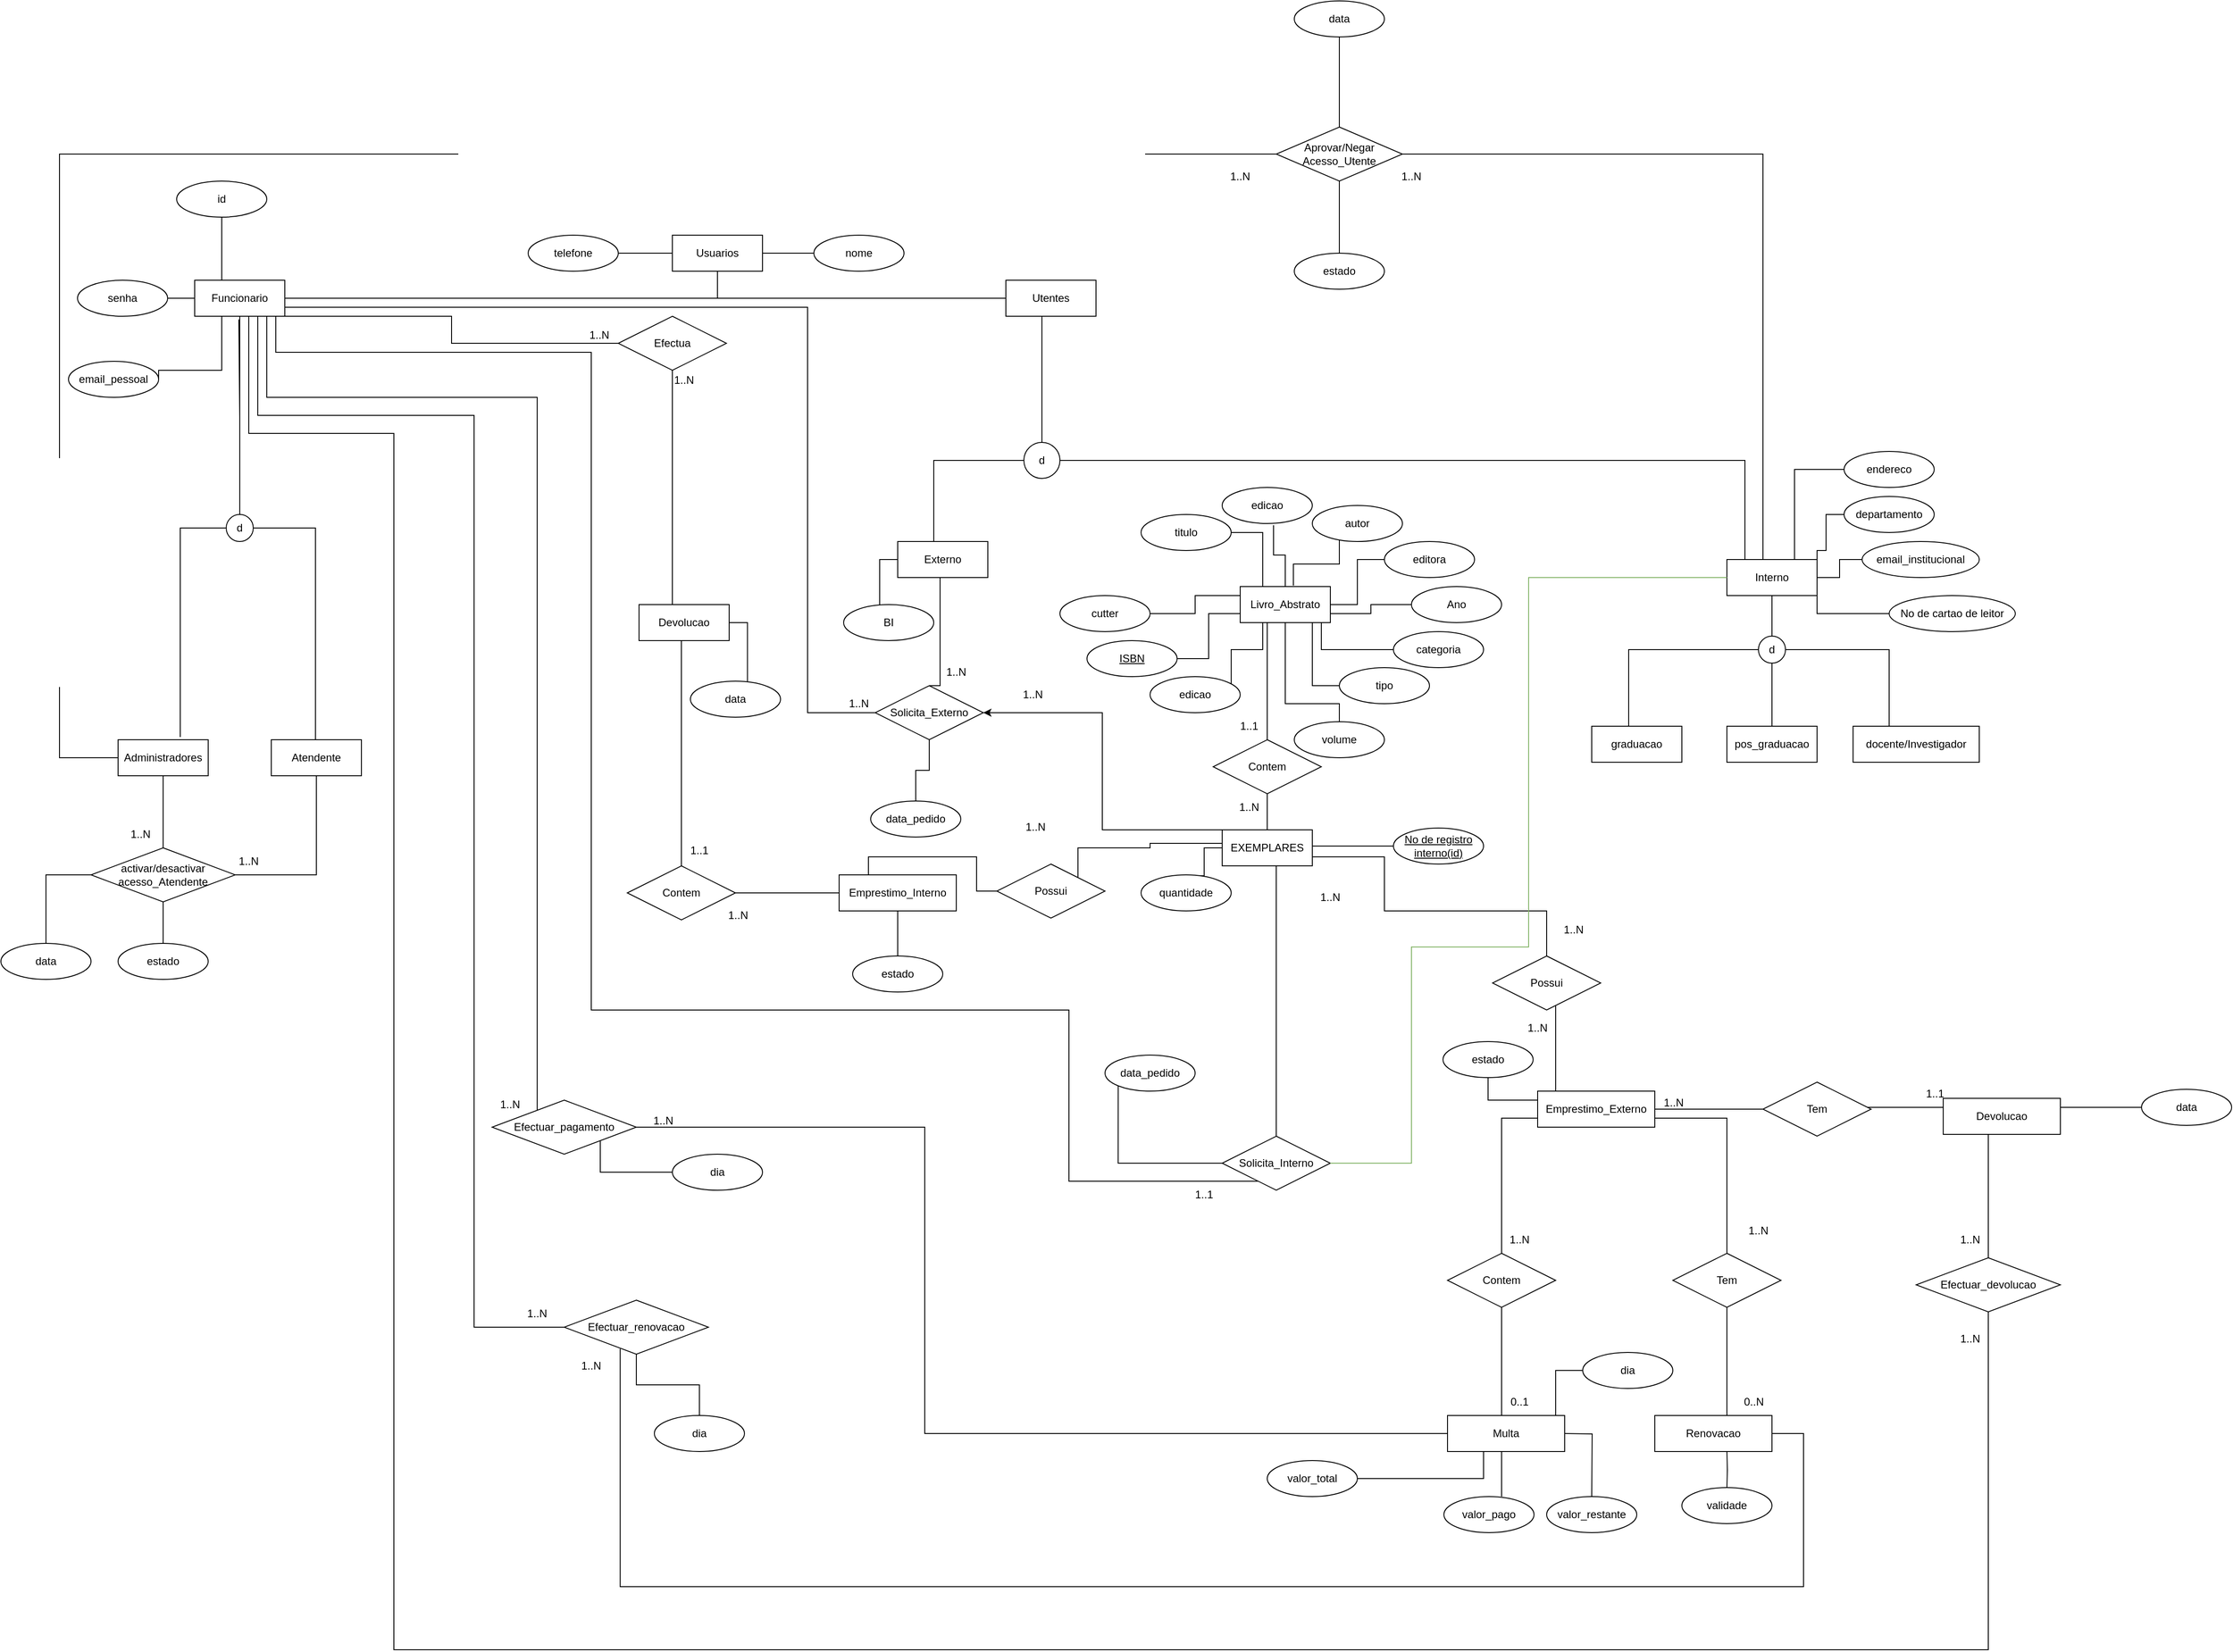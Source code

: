 <mxfile version="21.2.8" type="device">
  <diagram name="Page-1" id="c9db0220-8083-56f3-ca83-edcdcd058819">
    <mxGraphModel dx="1329" dy="794" grid="1" gridSize="10" guides="1" tooltips="1" connect="1" arrows="1" fold="1" page="1" pageScale="1.5" pageWidth="2300" pageHeight="1500" background="#ffffff" math="0" shadow="0">
      <root>
        <mxCell id="0" style=";html=1;" />
        <mxCell id="1" style=";html=1;" parent="0" />
        <mxCell id="sYsLWygR4n6l41D2CkSB-12" style="edgeStyle=orthogonalEdgeStyle;rounded=0;orthogonalLoop=1;jettySize=auto;html=1;exitX=0.5;exitY=1;exitDx=0;exitDy=0;endArrow=none;endFill=0;" parent="1" source="sYsLWygR4n6l41D2CkSB-3" target="sYsLWygR4n6l41D2CkSB-7" edge="1">
          <mxGeometry relative="1" as="geometry">
            <Array as="points">
              <mxPoint x="1430" y="580" />
              <mxPoint x="1800" y="580" />
            </Array>
          </mxGeometry>
        </mxCell>
        <mxCell id="sYsLWygR4n6l41D2CkSB-3" value="Usuarios" style="whiteSpace=wrap;html=1;align=center;" parent="1" vertex="1">
          <mxGeometry x="1380" y="510" width="100" height="40" as="geometry" />
        </mxCell>
        <mxCell id="sYsLWygR4n6l41D2CkSB-13" style="edgeStyle=orthogonalEdgeStyle;rounded=0;orthogonalLoop=1;jettySize=auto;html=1;entryX=0.69;entryY=-0.075;entryDx=0;entryDy=0;entryPerimeter=0;endArrow=none;endFill=0;" parent="1" source="sYsLWygR4n6l41D2CkSB-4" target="sYsLWygR4n6l41D2CkSB-5" edge="1">
          <mxGeometry relative="1" as="geometry" />
        </mxCell>
        <mxCell id="5iDAHzcBO3WMMl5MEw-9-1" style="edgeStyle=orthogonalEdgeStyle;rounded=0;orthogonalLoop=1;jettySize=auto;html=1;endArrow=none;endFill=0;" parent="1" source="sYsLWygR4n6l41D2CkSB-4" target="sYsLWygR4n6l41D2CkSB-3" edge="1">
          <mxGeometry relative="1" as="geometry">
            <Array as="points">
              <mxPoint x="1430" y="580" />
            </Array>
          </mxGeometry>
        </mxCell>
        <mxCell id="5iDAHzcBO3WMMl5MEw-9-2" style="edgeStyle=orthogonalEdgeStyle;rounded=0;orthogonalLoop=1;jettySize=auto;html=1;entryX=1;entryY=0.5;entryDx=0;entryDy=0;endArrow=none;endFill=0;" parent="1" source="sYsLWygR4n6l41D2CkSB-4" target="sYsLWygR4n6l41D2CkSB-64" edge="1">
          <mxGeometry relative="1" as="geometry">
            <Array as="points">
              <mxPoint x="880" y="660" />
              <mxPoint x="810" y="660" />
            </Array>
          </mxGeometry>
        </mxCell>
        <mxCell id="5iDAHzcBO3WMMl5MEw-9-21" style="edgeStyle=orthogonalEdgeStyle;rounded=0;orthogonalLoop=1;jettySize=auto;html=1;endArrow=none;endFill=0;" parent="1" source="sYsLWygR4n6l41D2CkSB-4" target="5iDAHzcBO3WMMl5MEw-9-23" edge="1">
          <mxGeometry relative="1" as="geometry">
            <mxPoint x="1010" y="1590" as="targetPoint" />
            <Array as="points">
              <mxPoint x="930" y="690" />
              <mxPoint x="1230" y="690" />
            </Array>
          </mxGeometry>
        </mxCell>
        <mxCell id="n5T447BBxqlTBRg_c2jz-18" style="edgeStyle=orthogonalEdgeStyle;rounded=0;orthogonalLoop=1;jettySize=auto;html=1;entryX=0.5;entryY=1;entryDx=0;entryDy=0;endArrow=none;endFill=0;" parent="1" source="sYsLWygR4n6l41D2CkSB-4" target="n5T447BBxqlTBRg_c2jz-10" edge="1">
          <mxGeometry relative="1" as="geometry">
            <mxPoint x="2846.667" y="2080" as="targetPoint" />
            <Array as="points">
              <mxPoint x="910" y="730" />
              <mxPoint x="1071" y="730" />
              <mxPoint x="1071" y="2080" />
              <mxPoint x="2840" y="2080" />
            </Array>
          </mxGeometry>
        </mxCell>
        <mxCell id="n5T447BBxqlTBRg_c2jz-43" style="edgeStyle=orthogonalEdgeStyle;rounded=0;orthogonalLoop=1;jettySize=auto;html=1;entryX=0;entryY=0.5;entryDx=0;entryDy=0;endArrow=none;endFill=0;" parent="1" source="sYsLWygR4n6l41D2CkSB-4" target="n5T447BBxqlTBRg_c2jz-41" edge="1">
          <mxGeometry relative="1" as="geometry">
            <Array as="points">
              <mxPoint x="1135" y="600" />
              <mxPoint x="1135" y="630" />
            </Array>
          </mxGeometry>
        </mxCell>
        <mxCell id="sYsLWygR4n6l41D2CkSB-4" value="Funcionario" style="whiteSpace=wrap;html=1;align=center;" parent="1" vertex="1">
          <mxGeometry x="850" y="560" width="100" height="40" as="geometry" />
        </mxCell>
        <mxCell id="5iDAHzcBO3WMMl5MEw-9-5" style="edgeStyle=orthogonalEdgeStyle;rounded=0;orthogonalLoop=1;jettySize=auto;html=1;endArrow=none;endFill=0;" parent="1" source="sYsLWygR4n6l41D2CkSB-5" target="5iDAHzcBO3WMMl5MEw-9-4" edge="1">
          <mxGeometry relative="1" as="geometry">
            <Array as="points">
              <mxPoint x="700" y="1090" />
              <mxPoint x="700" y="420" />
            </Array>
          </mxGeometry>
        </mxCell>
        <mxCell id="n5T447BBxqlTBRg_c2jz-15" style="edgeStyle=orthogonalEdgeStyle;rounded=0;orthogonalLoop=1;jettySize=auto;html=1;entryX=0.563;entryY=0.333;entryDx=0;entryDy=0;entryPerimeter=0;" parent="1" source="sYsLWygR4n6l41D2CkSB-5" target="5iDAHzcBO3WMMl5MEw-9-9" edge="1">
          <mxGeometry relative="1" as="geometry">
            <Array as="points">
              <mxPoint x="815" y="1210" />
            </Array>
          </mxGeometry>
        </mxCell>
        <mxCell id="sYsLWygR4n6l41D2CkSB-5" value="Administradores" style="whiteSpace=wrap;html=1;align=center;" parent="1" vertex="1">
          <mxGeometry x="765" y="1070" width="100" height="40" as="geometry" />
        </mxCell>
        <mxCell id="qQVc0300tuTi6zvRKlFt-3" style="edgeStyle=orthogonalEdgeStyle;rounded=0;orthogonalLoop=1;jettySize=auto;html=1;exitX=0.5;exitY=0;exitDx=0;exitDy=0;endArrow=none;endFill=0;" parent="1" source="qQVc0300tuTi6zvRKlFt-4" edge="1">
          <mxGeometry relative="1" as="geometry">
            <mxPoint x="899" y="603.667" as="targetPoint" />
            <mxPoint x="984" y="1065" as="sourcePoint" />
            <Array as="points" />
          </mxGeometry>
        </mxCell>
        <mxCell id="sYsLWygR4n6l41D2CkSB-6" value="Atendente" style="whiteSpace=wrap;html=1;align=center;" parent="1" vertex="1">
          <mxGeometry x="935" y="1070" width="100" height="40" as="geometry" />
        </mxCell>
        <mxCell id="sYsLWygR4n6l41D2CkSB-78" style="edgeStyle=orthogonalEdgeStyle;rounded=0;orthogonalLoop=1;jettySize=auto;html=1;entryX=0.5;entryY=0;entryDx=0;entryDy=0;endArrow=none;endFill=0;" parent="1" source="sYsLWygR4n6l41D2CkSB-7" target="sYsLWygR4n6l41D2CkSB-15" edge="1">
          <mxGeometry relative="1" as="geometry">
            <Array as="points">
              <mxPoint x="1790" y="760" />
              <mxPoint x="1670" y="760" />
              <mxPoint x="1670" y="850" />
            </Array>
          </mxGeometry>
        </mxCell>
        <mxCell id="sYsLWygR4n6l41D2CkSB-7" value="Utentes" style="whiteSpace=wrap;html=1;align=center;" parent="1" vertex="1">
          <mxGeometry x="1750" y="560" width="100" height="40" as="geometry" />
        </mxCell>
        <mxCell id="8rh7ep-5qXzaIhYeD5CA-3" style="edgeStyle=orthogonalEdgeStyle;rounded=0;orthogonalLoop=1;jettySize=auto;html=1;entryX=0.5;entryY=0;entryDx=0;entryDy=0;endArrow=none;endFill=0;" parent="1" source="sYsLWygR4n6l41D2CkSB-15" target="8rh7ep-5qXzaIhYeD5CA-2" edge="1">
          <mxGeometry relative="1" as="geometry">
            <Array as="points">
              <mxPoint x="1677" y="950" />
              <mxPoint x="1677" y="950" />
            </Array>
          </mxGeometry>
        </mxCell>
        <mxCell id="sYsLWygR4n6l41D2CkSB-15" value="Externo" style="whiteSpace=wrap;html=1;align=center;" parent="1" vertex="1">
          <mxGeometry x="1630" y="850" width="100" height="40" as="geometry" />
        </mxCell>
        <mxCell id="sYsLWygR4n6l41D2CkSB-19" style="edgeStyle=orthogonalEdgeStyle;rounded=0;orthogonalLoop=1;jettySize=auto;html=1;endArrow=none;endFill=0;" parent="1" source="sYsLWygR4n6l41D2CkSB-16" target="sYsLWygR4n6l41D2CkSB-20" edge="1">
          <mxGeometry relative="1" as="geometry">
            <mxPoint x="2440" y="1010" as="targetPoint" />
            <Array as="points">
              <mxPoint x="2600" y="970" />
              <mxPoint x="2441" y="970" />
            </Array>
          </mxGeometry>
        </mxCell>
        <mxCell id="sYsLWygR4n6l41D2CkSB-23" style="edgeStyle=orthogonalEdgeStyle;rounded=0;orthogonalLoop=1;jettySize=auto;html=1;entryX=0.5;entryY=0;entryDx=0;entryDy=0;endArrow=none;endFill=0;" parent="1" source="sYsLWygR4n6l41D2CkSB-16" target="sYsLWygR4n6l41D2CkSB-21" edge="1">
          <mxGeometry relative="1" as="geometry" />
        </mxCell>
        <mxCell id="sYsLWygR4n6l41D2CkSB-25" style="edgeStyle=orthogonalEdgeStyle;rounded=0;orthogonalLoop=1;jettySize=auto;html=1;endArrow=none;endFill=0;" parent="1" source="qQVc0300tuTi6zvRKlFt-13" target="sYsLWygR4n6l41D2CkSB-22" edge="1">
          <mxGeometry relative="1" as="geometry">
            <Array as="points">
              <mxPoint x="2600" y="970" />
              <mxPoint x="2730" y="970" />
            </Array>
          </mxGeometry>
        </mxCell>
        <mxCell id="h0-jtz6cDunaDR9-WQbq-1" style="edgeStyle=orthogonalEdgeStyle;rounded=0;orthogonalLoop=1;jettySize=auto;html=1;entryX=0.5;entryY=1;entryDx=0;entryDy=0;endArrow=none;endFill=0;" parent="1" source="VEO90Aexkw4Xq8ywHNtj-5" target="sYsLWygR4n6l41D2CkSB-7" edge="1">
          <mxGeometry relative="1" as="geometry">
            <Array as="points">
              <mxPoint x="1790" y="600" />
            </Array>
          </mxGeometry>
        </mxCell>
        <mxCell id="sYsLWygR4n6l41D2CkSB-16" value="Interno" style="whiteSpace=wrap;html=1;align=center;" parent="1" vertex="1">
          <mxGeometry x="2550" y="870" width="100" height="40" as="geometry" />
        </mxCell>
        <mxCell id="sYsLWygR4n6l41D2CkSB-20" value="graduacao" style="whiteSpace=wrap;html=1;align=center;" parent="1" vertex="1">
          <mxGeometry x="2400" y="1055" width="100" height="40" as="geometry" />
        </mxCell>
        <mxCell id="sYsLWygR4n6l41D2CkSB-21" value="pos_graduacao" style="whiteSpace=wrap;html=1;align=center;" parent="1" vertex="1">
          <mxGeometry x="2550" y="1055" width="100" height="40" as="geometry" />
        </mxCell>
        <mxCell id="sYsLWygR4n6l41D2CkSB-22" value="docente/Investigador" style="whiteSpace=wrap;html=1;align=center;" parent="1" vertex="1">
          <mxGeometry x="2690" y="1055" width="140" height="40" as="geometry" />
        </mxCell>
        <mxCell id="h0-jtz6cDunaDR9-WQbq-4" style="edgeStyle=orthogonalEdgeStyle;rounded=0;orthogonalLoop=1;jettySize=auto;html=1;entryX=1;entryY=0.5;entryDx=0;entryDy=0;endArrow=none;endFill=0;" parent="1" source="sYsLWygR4n6l41D2CkSB-55" target="sYsLWygR4n6l41D2CkSB-3" edge="1">
          <mxGeometry relative="1" as="geometry" />
        </mxCell>
        <mxCell id="sYsLWygR4n6l41D2CkSB-55" value="nome" style="ellipse;whiteSpace=wrap;html=1;align=center;" parent="1" vertex="1">
          <mxGeometry x="1537" y="510" width="100" height="40" as="geometry" />
        </mxCell>
        <mxCell id="h0-jtz6cDunaDR9-WQbq-5" style="edgeStyle=orthogonalEdgeStyle;rounded=0;orthogonalLoop=1;jettySize=auto;html=1;endArrow=none;endFill=0;" parent="1" source="sYsLWygR4n6l41D2CkSB-57" target="sYsLWygR4n6l41D2CkSB-3" edge="1">
          <mxGeometry relative="1" as="geometry" />
        </mxCell>
        <mxCell id="sYsLWygR4n6l41D2CkSB-57" value="telefone" style="ellipse;whiteSpace=wrap;html=1;align=center;" parent="1" vertex="1">
          <mxGeometry x="1220" y="510" width="100" height="40" as="geometry" />
        </mxCell>
        <mxCell id="h0-jtz6cDunaDR9-WQbq-44" style="edgeStyle=orthogonalEdgeStyle;rounded=0;orthogonalLoop=1;jettySize=auto;html=1;entryX=0.346;entryY=0;entryDx=0;entryDy=0;entryPerimeter=0;endArrow=none;endFill=0;" parent="1" source="sYsLWygR4n6l41D2CkSB-60" target="sYsLWygR4n6l41D2CkSB-4" edge="1">
          <mxGeometry relative="1" as="geometry">
            <Array as="points">
              <mxPoint x="880" y="560" />
            </Array>
          </mxGeometry>
        </mxCell>
        <mxCell id="sYsLWygR4n6l41D2CkSB-60" value="id" style="ellipse;whiteSpace=wrap;html=1;align=center;" parent="1" vertex="1">
          <mxGeometry x="830" y="450" width="100" height="40" as="geometry" />
        </mxCell>
        <mxCell id="sYsLWygR4n6l41D2CkSB-62" style="edgeStyle=orthogonalEdgeStyle;rounded=0;orthogonalLoop=1;jettySize=auto;html=1;entryX=0;entryY=0.5;entryDx=0;entryDy=0;endArrow=none;endFill=0;" parent="1" source="sYsLWygR4n6l41D2CkSB-61" target="sYsLWygR4n6l41D2CkSB-4" edge="1">
          <mxGeometry relative="1" as="geometry" />
        </mxCell>
        <mxCell id="sYsLWygR4n6l41D2CkSB-61" value="senha" style="ellipse;whiteSpace=wrap;html=1;align=center;" parent="1" vertex="1">
          <mxGeometry x="720" y="560" width="100" height="40" as="geometry" />
        </mxCell>
        <mxCell id="sYsLWygR4n6l41D2CkSB-64" value="email_pessoal" style="ellipse;whiteSpace=wrap;html=1;align=center;" parent="1" vertex="1">
          <mxGeometry x="710" y="650" width="100" height="40" as="geometry" />
        </mxCell>
        <mxCell id="sYsLWygR4n6l41D2CkSB-69" style="edgeStyle=orthogonalEdgeStyle;rounded=0;orthogonalLoop=1;jettySize=auto;html=1;entryX=0.75;entryY=0;entryDx=0;entryDy=0;endArrow=none;endFill=0;" parent="1" source="sYsLWygR4n6l41D2CkSB-66" target="sYsLWygR4n6l41D2CkSB-16" edge="1">
          <mxGeometry relative="1" as="geometry" />
        </mxCell>
        <mxCell id="sYsLWygR4n6l41D2CkSB-66" value="endereco" style="ellipse;whiteSpace=wrap;html=1;align=center;" parent="1" vertex="1">
          <mxGeometry x="2680" y="750" width="100" height="40" as="geometry" />
        </mxCell>
        <mxCell id="sYsLWygR4n6l41D2CkSB-68" style="edgeStyle=orthogonalEdgeStyle;rounded=0;orthogonalLoop=1;jettySize=auto;html=1;entryX=1;entryY=0.5;entryDx=0;entryDy=0;endArrow=none;endFill=0;" parent="1" source="sYsLWygR4n6l41D2CkSB-67" target="sYsLWygR4n6l41D2CkSB-16" edge="1">
          <mxGeometry relative="1" as="geometry">
            <Array as="points">
              <mxPoint x="2660" y="820" />
              <mxPoint x="2660" y="860" />
              <mxPoint x="2650" y="860" />
            </Array>
          </mxGeometry>
        </mxCell>
        <mxCell id="sYsLWygR4n6l41D2CkSB-67" value="departamento" style="ellipse;whiteSpace=wrap;html=1;align=center;" parent="1" vertex="1">
          <mxGeometry x="2680" y="800" width="100" height="40" as="geometry" />
        </mxCell>
        <mxCell id="5iDAHzcBO3WMMl5MEw-9-17" style="edgeStyle=orthogonalEdgeStyle;rounded=0;orthogonalLoop=1;jettySize=auto;html=1;entryX=0;entryY=0.5;entryDx=0;entryDy=0;endArrow=none;endFill=0;" parent="1" source="sYsLWygR4n6l41D2CkSB-70" target="sYsLWygR4n6l41D2CkSB-15" edge="1">
          <mxGeometry relative="1" as="geometry">
            <Array as="points">
              <mxPoint x="1610" y="870" />
            </Array>
          </mxGeometry>
        </mxCell>
        <mxCell id="sYsLWygR4n6l41D2CkSB-70" value="BI" style="ellipse;whiteSpace=wrap;html=1;align=center;" parent="1" vertex="1">
          <mxGeometry x="1570" y="920" width="100" height="40" as="geometry" />
        </mxCell>
        <mxCell id="sYsLWygR4n6l41D2CkSB-75" style="edgeStyle=orthogonalEdgeStyle;rounded=0;orthogonalLoop=1;jettySize=auto;html=1;exitX=0;exitY=0.5;exitDx=0;exitDy=0;entryX=1;entryY=0.5;entryDx=0;entryDy=0;endArrow=none;endFill=0;" parent="1" source="sYsLWygR4n6l41D2CkSB-74" target="sYsLWygR4n6l41D2CkSB-16" edge="1">
          <mxGeometry relative="1" as="geometry" />
        </mxCell>
        <mxCell id="sYsLWygR4n6l41D2CkSB-74" value="email_institucional" style="ellipse;whiteSpace=wrap;html=1;align=center;" parent="1" vertex="1">
          <mxGeometry x="2700" y="850" width="130" height="40" as="geometry" />
        </mxCell>
        <mxCell id="sYsLWygR4n6l41D2CkSB-77" style="edgeStyle=orthogonalEdgeStyle;rounded=0;orthogonalLoop=1;jettySize=auto;html=1;endArrow=none;endFill=0;entryX=1;entryY=1;entryDx=0;entryDy=0;" parent="1" source="sYsLWygR4n6l41D2CkSB-76" target="sYsLWygR4n6l41D2CkSB-16" edge="1">
          <mxGeometry relative="1" as="geometry">
            <mxPoint x="2670" y="900" as="targetPoint" />
          </mxGeometry>
        </mxCell>
        <mxCell id="sYsLWygR4n6l41D2CkSB-76" value="No de cartao de leitor" style="ellipse;whiteSpace=wrap;html=1;align=center;" parent="1" vertex="1">
          <mxGeometry x="2730" y="910" width="140" height="40" as="geometry" />
        </mxCell>
        <mxCell id="8rh7ep-5qXzaIhYeD5CA-1" value="Emprestimo_Interno" style="whiteSpace=wrap;html=1;align=center;" parent="1" vertex="1">
          <mxGeometry x="1565" y="1220" width="130" height="40" as="geometry" />
        </mxCell>
        <mxCell id="5iDAHzcBO3WMMl5MEw-9-14" style="edgeStyle=orthogonalEdgeStyle;rounded=0;orthogonalLoop=1;jettySize=auto;html=1;endArrow=none;endFill=0;" parent="1" source="8rh7ep-5qXzaIhYeD5CA-2" edge="1">
          <mxGeometry relative="1" as="geometry">
            <Array as="points">
              <mxPoint x="1530" y="1040" />
              <mxPoint x="1530" y="590" />
              <mxPoint x="950" y="590" />
            </Array>
            <mxPoint x="950" y="600" as="targetPoint" />
          </mxGeometry>
        </mxCell>
        <mxCell id="qQVc0300tuTi6zvRKlFt-37" style="edgeStyle=orthogonalEdgeStyle;rounded=0;orthogonalLoop=1;jettySize=auto;html=1;endArrow=none;endFill=0;" parent="1" source="8rh7ep-5qXzaIhYeD5CA-2" target="qQVc0300tuTi6zvRKlFt-36" edge="1">
          <mxGeometry relative="1" as="geometry" />
        </mxCell>
        <mxCell id="8rh7ep-5qXzaIhYeD5CA-2" value="Solicita_Externo" style="shape=rhombus;perimeter=rhombusPerimeter;whiteSpace=wrap;html=1;align=center;" parent="1" vertex="1">
          <mxGeometry x="1605" y="1010" width="120" height="60" as="geometry" />
        </mxCell>
        <mxCell id="t4u7HAHcL1lw8BAKJYqk-9" style="edgeStyle=orthogonalEdgeStyle;rounded=0;orthogonalLoop=1;jettySize=auto;html=1;entryX=0;entryY=1;entryDx=0;entryDy=0;endArrow=none;endFill=0;" parent="1" source="8rh7ep-5qXzaIhYeD5CA-5" target="t4u7HAHcL1lw8BAKJYqk-8" edge="1">
          <mxGeometry relative="1" as="geometry" />
        </mxCell>
        <mxCell id="qQVc0300tuTi6zvRKlFt-30" style="edgeStyle=orthogonalEdgeStyle;rounded=0;orthogonalLoop=1;jettySize=auto;html=1;endArrow=none;endFill=0;" parent="1" source="8rh7ep-5qXzaIhYeD5CA-5" target="h0-jtz6cDunaDR9-WQbq-9" edge="1">
          <mxGeometry relative="1" as="geometry">
            <mxPoint x="2050.0" y="1448" as="targetPoint" />
            <Array as="points">
              <mxPoint x="2050" y="1280" />
              <mxPoint x="2050" y="1280" />
            </Array>
          </mxGeometry>
        </mxCell>
        <mxCell id="8rh7ep-5qXzaIhYeD5CA-5" value="Solicita_Interno" style="shape=rhombus;perimeter=rhombusPerimeter;whiteSpace=wrap;html=1;align=center;" parent="1" vertex="1">
          <mxGeometry x="1990" y="1510" width="120" height="60" as="geometry" />
        </mxCell>
        <mxCell id="5iDAHzcBO3WMMl5MEw-9-38" style="edgeStyle=orthogonalEdgeStyle;rounded=0;orthogonalLoop=1;jettySize=auto;html=1;entryX=0.5;entryY=1;entryDx=0;entryDy=0;endArrow=none;endFill=0;" parent="1" source="8rh7ep-5qXzaIhYeD5CA-19" target="5iDAHzcBO3WMMl5MEw-9-33" edge="1">
          <mxGeometry relative="1" as="geometry">
            <Array as="points">
              <mxPoint x="2285" y="1470" />
            </Array>
          </mxGeometry>
        </mxCell>
        <mxCell id="8rh7ep-5qXzaIhYeD5CA-19" value="Emprestimo_Externo" style="whiteSpace=wrap;html=1;align=center;" parent="1" vertex="1">
          <mxGeometry x="2340" y="1460" width="130" height="40" as="geometry" />
        </mxCell>
        <mxCell id="VhAUoCRnff2eR2tLI2yP-5" style="edgeStyle=orthogonalEdgeStyle;rounded=0;orthogonalLoop=1;jettySize=auto;html=1;endArrow=none;endFill=0;" parent="1" edge="1">
          <mxGeometry relative="1" as="geometry">
            <mxPoint x="2400" y="1910" as="targetPoint" />
            <mxPoint x="2370" y="1840" as="sourcePoint" />
          </mxGeometry>
        </mxCell>
        <mxCell id="VhAUoCRnff2eR2tLI2yP-10" style="edgeStyle=orthogonalEdgeStyle;rounded=0;orthogonalLoop=1;jettySize=auto;html=1;entryX=0.64;entryY=0;entryDx=0;entryDy=0;entryPerimeter=0;endArrow=none;endFill=0;" parent="1" target="VhAUoCRnff2eR2tLI2yP-1" edge="1">
          <mxGeometry relative="1" as="geometry">
            <mxPoint x="2300" y="1860" as="sourcePoint" />
            <Array as="points">
              <mxPoint x="2300" y="1870" />
              <mxPoint x="2300" y="1870" />
            </Array>
          </mxGeometry>
        </mxCell>
        <mxCell id="nSa6OgchfWtnhBg4dFq4-4" style="edgeStyle=orthogonalEdgeStyle;rounded=0;orthogonalLoop=1;jettySize=auto;html=1;entryX=0;entryY=0.5;entryDx=0;entryDy=0;endArrow=none;endFill=0;" parent="1" target="VhAUoCRnff2eR2tLI2yP-11" edge="1">
          <mxGeometry relative="1" as="geometry">
            <Array as="points">
              <mxPoint x="2360" y="1770" />
            </Array>
            <mxPoint x="2360" y="1820" as="sourcePoint" />
          </mxGeometry>
        </mxCell>
        <mxCell id="h0-jtz6cDunaDR9-WQbq-38" style="edgeStyle=orthogonalEdgeStyle;rounded=0;orthogonalLoop=1;jettySize=auto;html=1;entryX=1;entryY=0.5;entryDx=0;entryDy=0;endArrow=none;endFill=0;" parent="1" target="8rh7ep-5qXzaIhYeD5CA-29" edge="1">
          <mxGeometry relative="1" as="geometry">
            <mxPoint x="2280" y="1860" as="sourcePoint" />
            <Array as="points">
              <mxPoint x="2280" y="1890" />
            </Array>
          </mxGeometry>
        </mxCell>
        <mxCell id="8rh7ep-5qXzaIhYeD5CA-31" style="edgeStyle=orthogonalEdgeStyle;rounded=0;orthogonalLoop=1;jettySize=auto;html=1;entryX=0.5;entryY=0;entryDx=0;entryDy=0;endArrow=none;endFill=0;exitX=0.6;exitY=0.988;exitDx=0;exitDy=0;exitPerimeter=0;" parent="1" target="8rh7ep-5qXzaIhYeD5CA-30" edge="1">
          <mxGeometry relative="1" as="geometry">
            <mxPoint x="2550" y="1859.52" as="sourcePoint" />
          </mxGeometry>
        </mxCell>
        <mxCell id="8rh7ep-5qXzaIhYeD5CA-25" style="edgeStyle=orthogonalEdgeStyle;rounded=0;orthogonalLoop=1;jettySize=auto;html=1;endArrow=none;endFill=0;" parent="1" source="8rh7ep-5qXzaIhYeD5CA-23" edge="1">
          <mxGeometry relative="1" as="geometry">
            <mxPoint x="2300" y="1820" as="targetPoint" />
            <Array as="points">
              <mxPoint x="2300" y="1790" />
              <mxPoint x="2300" y="1790" />
            </Array>
          </mxGeometry>
        </mxCell>
        <mxCell id="VhAUoCRnff2eR2tLI2yP-14" style="edgeStyle=orthogonalEdgeStyle;rounded=0;orthogonalLoop=1;jettySize=auto;html=1;entryX=0;entryY=0.75;entryDx=0;entryDy=0;endArrow=none;endFill=0;" parent="1" source="8rh7ep-5qXzaIhYeD5CA-23" target="8rh7ep-5qXzaIhYeD5CA-19" edge="1">
          <mxGeometry relative="1" as="geometry" />
        </mxCell>
        <mxCell id="8rh7ep-5qXzaIhYeD5CA-23" value="Contem" style="shape=rhombus;perimeter=rhombusPerimeter;whiteSpace=wrap;html=1;align=center;" parent="1" vertex="1">
          <mxGeometry x="2240" y="1640" width="120" height="60" as="geometry" />
        </mxCell>
        <mxCell id="8rh7ep-5qXzaIhYeD5CA-26" style="edgeStyle=orthogonalEdgeStyle;rounded=0;orthogonalLoop=1;jettySize=auto;html=1;endArrow=none;endFill=0;" parent="1" source="8rh7ep-5qXzaIhYeD5CA-24" edge="1">
          <mxGeometry relative="1" as="geometry">
            <mxPoint x="2570" y="1680" as="sourcePoint" />
            <mxPoint x="2550" y="1820" as="targetPoint" />
            <Array as="points">
              <mxPoint x="2550" y="1800" />
              <mxPoint x="2550" y="1800" />
            </Array>
          </mxGeometry>
        </mxCell>
        <mxCell id="VhAUoCRnff2eR2tLI2yP-17" style="edgeStyle=orthogonalEdgeStyle;rounded=0;orthogonalLoop=1;jettySize=auto;html=1;entryX=1;entryY=0.75;entryDx=0;entryDy=0;endArrow=none;endFill=0;" parent="1" source="8rh7ep-5qXzaIhYeD5CA-24" target="8rh7ep-5qXzaIhYeD5CA-19" edge="1">
          <mxGeometry relative="1" as="geometry">
            <Array as="points">
              <mxPoint x="2550" y="1490" />
            </Array>
          </mxGeometry>
        </mxCell>
        <mxCell id="8rh7ep-5qXzaIhYeD5CA-24" value="Tem" style="shape=rhombus;perimeter=rhombusPerimeter;whiteSpace=wrap;html=1;align=center;" parent="1" vertex="1">
          <mxGeometry x="2490" y="1640" width="120" height="60" as="geometry" />
        </mxCell>
        <mxCell id="8rh7ep-5qXzaIhYeD5CA-29" value="valor_total" style="ellipse;whiteSpace=wrap;html=1;align=center;" parent="1" vertex="1">
          <mxGeometry x="2040" y="1870" width="100" height="40" as="geometry" />
        </mxCell>
        <mxCell id="8rh7ep-5qXzaIhYeD5CA-30" value="validade" style="ellipse;whiteSpace=wrap;html=1;align=center;" parent="1" vertex="1">
          <mxGeometry x="2500" y="1900" width="100" height="40" as="geometry" />
        </mxCell>
        <mxCell id="VhAUoCRnff2eR2tLI2yP-1" value="valor_pago" style="ellipse;whiteSpace=wrap;html=1;align=center;" parent="1" vertex="1">
          <mxGeometry x="2236" y="1910" width="100" height="40" as="geometry" />
        </mxCell>
        <mxCell id="VhAUoCRnff2eR2tLI2yP-6" value="valor_restante" style="ellipse;whiteSpace=wrap;html=1;align=center;" parent="1" vertex="1">
          <mxGeometry x="2350" y="1910" width="100" height="40" as="geometry" />
        </mxCell>
        <mxCell id="VhAUoCRnff2eR2tLI2yP-11" value="dia" style="ellipse;whiteSpace=wrap;html=1;align=center;" parent="1" vertex="1">
          <mxGeometry x="2390" y="1750" width="100" height="40" as="geometry" />
        </mxCell>
        <mxCell id="h0-jtz6cDunaDR9-WQbq-2" style="edgeStyle=orthogonalEdgeStyle;rounded=0;orthogonalLoop=1;jettySize=auto;html=1;endArrow=none;endFill=0;" parent="1" source="5iDAHzcBO3WMMl5MEw-9-4" target="sYsLWygR4n6l41D2CkSB-16" edge="1">
          <mxGeometry relative="1" as="geometry">
            <Array as="points">
              <mxPoint x="2590" y="420" />
            </Array>
          </mxGeometry>
        </mxCell>
        <mxCell id="t4u7HAHcL1lw8BAKJYqk-7" style="edgeStyle=orthogonalEdgeStyle;rounded=0;orthogonalLoop=1;jettySize=auto;html=1;endArrow=none;endFill=0;" parent="1" source="5iDAHzcBO3WMMl5MEw-9-4" target="t4u7HAHcL1lw8BAKJYqk-6" edge="1">
          <mxGeometry relative="1" as="geometry" />
        </mxCell>
        <mxCell id="5iDAHzcBO3WMMl5MEw-9-4" value="Aprovar/Negar &lt;br&gt;Acesso_Utente" style="shape=rhombus;perimeter=rhombusPerimeter;whiteSpace=wrap;html=1;align=center;" parent="1" vertex="1">
          <mxGeometry x="2050" y="390" width="140" height="60" as="geometry" />
        </mxCell>
        <mxCell id="n5T447BBxqlTBRg_c2jz-16" style="edgeStyle=orthogonalEdgeStyle;rounded=0;orthogonalLoop=1;jettySize=auto;html=1;endArrow=none;endFill=0;" parent="1" source="5iDAHzcBO3WMMl5MEw-9-9" target="sYsLWygR4n6l41D2CkSB-6" edge="1">
          <mxGeometry relative="1" as="geometry" />
        </mxCell>
        <mxCell id="5iDAHzcBO3WMMl5MEw-9-9" value="activar/desactivar&lt;br&gt;acesso_Atendente" style="shape=rhombus;perimeter=rhombusPerimeter;whiteSpace=wrap;html=1;align=center;" parent="1" vertex="1">
          <mxGeometry x="735" y="1190" width="160" height="60" as="geometry" />
        </mxCell>
        <mxCell id="5iDAHzcBO3WMMl5MEw-9-22" style="edgeStyle=orthogonalEdgeStyle;rounded=0;orthogonalLoop=1;jettySize=auto;html=1;endArrow=none;endFill=0;" parent="1" source="sYsLWygR4n6l41D2CkSB-4" target="8rh7ep-5qXzaIhYeD5CA-5" edge="1">
          <mxGeometry relative="1" as="geometry">
            <mxPoint x="950" y="590" as="sourcePoint" />
            <mxPoint x="1719.86" y="1390" as="targetPoint" />
            <Array as="points">
              <mxPoint x="940" y="640" />
              <mxPoint x="1290" y="640" />
              <mxPoint x="1290" y="1370" />
              <mxPoint x="1820" y="1370" />
              <mxPoint x="1820" y="1560" />
            </Array>
          </mxGeometry>
        </mxCell>
        <mxCell id="5iDAHzcBO3WMMl5MEw-9-24" style="edgeStyle=orthogonalEdgeStyle;rounded=0;orthogonalLoop=1;jettySize=auto;html=1;endArrow=none;endFill=0;entryX=0;entryY=0.5;entryDx=0;entryDy=0;" parent="1" source="5iDAHzcBO3WMMl5MEw-9-23" edge="1">
          <mxGeometry relative="1" as="geometry">
            <Array as="points">
              <mxPoint x="1660" y="1500" />
              <mxPoint x="1660" y="1840" />
            </Array>
            <mxPoint x="1550" y="1810" as="sourcePoint" />
            <mxPoint x="2270" y="1840" as="targetPoint" />
          </mxGeometry>
        </mxCell>
        <mxCell id="5iDAHzcBO3WMMl5MEw-9-23" value="Efectuar_pagamento" style="shape=rhombus;perimeter=rhombusPerimeter;whiteSpace=wrap;html=1;align=center;" parent="1" vertex="1">
          <mxGeometry x="1180" y="1470" width="160" height="60" as="geometry" />
        </mxCell>
        <mxCell id="5iDAHzcBO3WMMl5MEw-9-27" style="edgeStyle=orthogonalEdgeStyle;rounded=0;orthogonalLoop=1;jettySize=auto;html=1;endArrow=none;endFill=0;" parent="1" source="5iDAHzcBO3WMMl5MEw-9-26" target="5iDAHzcBO3WMMl5MEw-9-23" edge="1">
          <mxGeometry relative="1" as="geometry">
            <Array as="points">
              <mxPoint x="1380" y="1550" />
              <mxPoint x="1300" y="1550" />
            </Array>
          </mxGeometry>
        </mxCell>
        <mxCell id="5iDAHzcBO3WMMl5MEw-9-26" value="dia" style="ellipse;whiteSpace=wrap;html=1;align=center;" parent="1" vertex="1">
          <mxGeometry x="1380" y="1530" width="100" height="40" as="geometry" />
        </mxCell>
        <mxCell id="5iDAHzcBO3WMMl5MEw-9-28" value="1..N" style="text;html=1;strokeColor=none;fillColor=none;align=center;verticalAlign=middle;whiteSpace=wrap;rounded=0;" parent="1" vertex="1">
          <mxGeometry x="1170" y="1460" width="60" height="30" as="geometry" />
        </mxCell>
        <mxCell id="5iDAHzcBO3WMMl5MEw-9-29" value="1..N" style="text;html=1;strokeColor=none;fillColor=none;align=center;verticalAlign=middle;whiteSpace=wrap;rounded=0;" parent="1" vertex="1">
          <mxGeometry x="1340" y="1478" width="60" height="30" as="geometry" />
        </mxCell>
        <mxCell id="5iDAHzcBO3WMMl5MEw-9-33" value="estado" style="ellipse;whiteSpace=wrap;html=1;align=center;" parent="1" vertex="1">
          <mxGeometry x="2235" y="1405" width="100" height="40" as="geometry" />
        </mxCell>
        <mxCell id="5iDAHzcBO3WMMl5MEw-9-35" style="edgeStyle=orthogonalEdgeStyle;rounded=0;orthogonalLoop=1;jettySize=auto;html=1;endArrow=none;endFill=0;" parent="1" source="5iDAHzcBO3WMMl5MEw-9-34" target="8rh7ep-5qXzaIhYeD5CA-1" edge="1">
          <mxGeometry relative="1" as="geometry" />
        </mxCell>
        <mxCell id="5iDAHzcBO3WMMl5MEw-9-34" value="estado" style="ellipse;whiteSpace=wrap;html=1;align=center;" parent="1" vertex="1">
          <mxGeometry x="1580" y="1310" width="100" height="40" as="geometry" />
        </mxCell>
        <mxCell id="5iDAHzcBO3WMMl5MEw-9-42" value="1..N" style="text;html=1;strokeColor=none;fillColor=none;align=center;verticalAlign=middle;whiteSpace=wrap;rounded=0;" parent="1" vertex="1">
          <mxGeometry x="760" y="1160" width="60" height="30" as="geometry" />
        </mxCell>
        <mxCell id="5iDAHzcBO3WMMl5MEw-9-43" value="1..N" style="text;html=1;strokeColor=none;fillColor=none;align=center;verticalAlign=middle;whiteSpace=wrap;rounded=0;" parent="1" vertex="1">
          <mxGeometry x="880" y="1190" width="60" height="30" as="geometry" />
        </mxCell>
        <mxCell id="5iDAHzcBO3WMMl5MEw-9-44" value="1..N" style="text;html=1;strokeColor=none;fillColor=none;align=center;verticalAlign=middle;whiteSpace=wrap;rounded=0;" parent="1" vertex="1">
          <mxGeometry x="1980" y="430" width="60" height="30" as="geometry" />
        </mxCell>
        <mxCell id="5iDAHzcBO3WMMl5MEw-9-45" value="1..N" style="text;html=1;strokeColor=none;fillColor=none;align=center;verticalAlign=middle;whiteSpace=wrap;rounded=0;" parent="1" vertex="1">
          <mxGeometry x="2170" y="430" width="60" height="30" as="geometry" />
        </mxCell>
        <mxCell id="5iDAHzcBO3WMMl5MEw-9-46" value="1..N" style="text;html=1;strokeColor=none;fillColor=none;align=center;verticalAlign=middle;whiteSpace=wrap;rounded=0;" parent="1" vertex="1">
          <mxGeometry x="2555" y="1600" width="60" height="30" as="geometry" />
        </mxCell>
        <mxCell id="5iDAHzcBO3WMMl5MEw-9-47" value="1..N" style="text;html=1;strokeColor=none;fillColor=none;align=center;verticalAlign=middle;whiteSpace=wrap;rounded=0;" parent="1" vertex="1">
          <mxGeometry x="2290" y="1610" width="60" height="30" as="geometry" />
        </mxCell>
        <mxCell id="5iDAHzcBO3WMMl5MEw-9-49" value="0..1" style="text;html=1;strokeColor=none;fillColor=none;align=center;verticalAlign=middle;whiteSpace=wrap;rounded=0;" parent="1" vertex="1">
          <mxGeometry x="2290" y="1790" width="60" height="30" as="geometry" />
        </mxCell>
        <mxCell id="5iDAHzcBO3WMMl5MEw-9-50" value="0..N" style="text;html=1;strokeColor=none;fillColor=none;align=center;verticalAlign=middle;whiteSpace=wrap;rounded=0;" parent="1" vertex="1">
          <mxGeometry x="2550" y="1790" width="60" height="30" as="geometry" />
        </mxCell>
        <mxCell id="5iDAHzcBO3WMMl5MEw-9-52" value="1..N" style="text;html=1;strokeColor=none;fillColor=none;align=center;verticalAlign=middle;whiteSpace=wrap;rounded=0;" parent="1" vertex="1">
          <mxGeometry x="2080" y="1230" width="60" height="30" as="geometry" />
        </mxCell>
        <mxCell id="5iDAHzcBO3WMMl5MEw-9-53" value="1..1" style="text;html=1;strokeColor=none;fillColor=none;align=center;verticalAlign=middle;whiteSpace=wrap;rounded=0;" parent="1" vertex="1">
          <mxGeometry x="1940" y="1560" width="60" height="30" as="geometry" />
        </mxCell>
        <mxCell id="5iDAHzcBO3WMMl5MEw-9-55" value="1..N" style="text;html=1;strokeColor=none;fillColor=none;align=center;verticalAlign=middle;whiteSpace=wrap;rounded=0;" parent="1" vertex="1">
          <mxGeometry x="1557" y="1015" width="60" height="30" as="geometry" />
        </mxCell>
        <mxCell id="5iDAHzcBO3WMMl5MEw-9-56" value="1..N" style="text;html=1;strokeColor=none;fillColor=none;align=center;verticalAlign=middle;whiteSpace=wrap;rounded=0;" parent="1" vertex="1">
          <mxGeometry x="1665" y="980" width="60" height="30" as="geometry" />
        </mxCell>
        <mxCell id="CwjN3Ku8GSHk97j_eZKS-1" style="edgeStyle=orthogonalEdgeStyle;rounded=0;orthogonalLoop=1;jettySize=auto;html=1;endArrow=none;endFill=0;" parent="1" source="sYsLWygR4n6l41D2CkSB-4" target="CwjN3Ku8GSHk97j_eZKS-2" edge="1">
          <mxGeometry relative="1" as="geometry">
            <mxPoint x="1071" y="1630" as="targetPoint" />
            <Array as="points">
              <mxPoint x="920" y="710" />
              <mxPoint x="1160" y="710" />
              <mxPoint x="1160" y="1722" />
            </Array>
            <mxPoint x="1300" y="760" as="sourcePoint" />
          </mxGeometry>
        </mxCell>
        <mxCell id="CwjN3Ku8GSHk97j_eZKS-3" style="edgeStyle=orthogonalEdgeStyle;rounded=0;orthogonalLoop=1;jettySize=auto;html=1;entryX=1;entryY=0.5;entryDx=0;entryDy=0;endArrow=none;endFill=0;exitX=0.388;exitY=0.9;exitDx=0;exitDy=0;exitPerimeter=0;" parent="1" source="CwjN3Ku8GSHk97j_eZKS-2" edge="1">
          <mxGeometry relative="1" as="geometry">
            <Array as="points">
              <mxPoint x="1322" y="2010" />
              <mxPoint x="2635" y="2010" />
              <mxPoint x="2635" y="1840" />
            </Array>
            <mxPoint x="1510" y="1980" as="sourcePoint" />
            <mxPoint x="2590" y="1840" as="targetPoint" />
          </mxGeometry>
        </mxCell>
        <mxCell id="n5T447BBxqlTBRg_c2jz-13" style="edgeStyle=orthogonalEdgeStyle;rounded=0;orthogonalLoop=1;jettySize=auto;html=1;entryX=0.5;entryY=0;entryDx=0;entryDy=0;endArrow=none;endFill=0;" parent="1" source="CwjN3Ku8GSHk97j_eZKS-2" target="n5T447BBxqlTBRg_c2jz-12" edge="1">
          <mxGeometry relative="1" as="geometry" />
        </mxCell>
        <mxCell id="CwjN3Ku8GSHk97j_eZKS-2" value="Efectuar_renovacao" style="shape=rhombus;perimeter=rhombusPerimeter;whiteSpace=wrap;html=1;align=center;" parent="1" vertex="1">
          <mxGeometry x="1260" y="1692" width="160" height="60" as="geometry" />
        </mxCell>
        <mxCell id="CwjN3Ku8GSHk97j_eZKS-4" value="1..N" style="text;html=1;strokeColor=none;fillColor=none;align=center;verticalAlign=middle;whiteSpace=wrap;rounded=0;" parent="1" vertex="1">
          <mxGeometry x="1260" y="1750" width="60" height="30" as="geometry" />
        </mxCell>
        <mxCell id="CwjN3Ku8GSHk97j_eZKS-5" value="1..N" style="text;html=1;strokeColor=none;fillColor=none;align=center;verticalAlign=middle;whiteSpace=wrap;rounded=0;" parent="1" vertex="1">
          <mxGeometry x="1200" y="1692" width="60" height="30" as="geometry" />
        </mxCell>
        <mxCell id="h0-jtz6cDunaDR9-WQbq-7" style="edgeStyle=orthogonalEdgeStyle;rounded=0;orthogonalLoop=1;jettySize=auto;html=1;entryX=0.57;entryY=1.05;entryDx=0;entryDy=0;entryPerimeter=0;endArrow=none;endFill=0;" parent="1" source="h0-jtz6cDunaDR9-WQbq-8" target="h0-jtz6cDunaDR9-WQbq-30" edge="1">
          <mxGeometry relative="1" as="geometry" />
        </mxCell>
        <mxCell id="h0-jtz6cDunaDR9-WQbq-8" value="Livro_Abstrato" style="whiteSpace=wrap;html=1;align=center;" parent="1" vertex="1">
          <mxGeometry x="2010" y="900" width="100" height="40" as="geometry" />
        </mxCell>
        <mxCell id="n5T447BBxqlTBRg_c2jz-36" style="edgeStyle=orthogonalEdgeStyle;rounded=0;orthogonalLoop=1;jettySize=auto;html=1;endArrow=none;endFill=0;" parent="1" source="h0-jtz6cDunaDR9-WQbq-9" target="n5T447BBxqlTBRg_c2jz-35" edge="1">
          <mxGeometry relative="1" as="geometry">
            <Array as="points">
              <mxPoint x="2110" y="1188" />
              <mxPoint x="2110" y="1188" />
            </Array>
          </mxGeometry>
        </mxCell>
        <mxCell id="VEO90Aexkw4Xq8ywHNtj-4" style="edgeStyle=orthogonalEdgeStyle;rounded=0;orthogonalLoop=1;jettySize=auto;html=1;entryX=1;entryY=0.5;entryDx=0;entryDy=0;" edge="1" parent="1" source="h0-jtz6cDunaDR9-WQbq-9" target="8rh7ep-5qXzaIhYeD5CA-2">
          <mxGeometry relative="1" as="geometry">
            <Array as="points">
              <mxPoint x="1857" y="1170" />
              <mxPoint x="1857" y="1040" />
            </Array>
          </mxGeometry>
        </mxCell>
        <mxCell id="h0-jtz6cDunaDR9-WQbq-9" value="EXEMPLARES" style="whiteSpace=wrap;html=1;align=center;" parent="1" vertex="1">
          <mxGeometry x="1990" y="1170" width="100" height="40" as="geometry" />
        </mxCell>
        <mxCell id="h0-jtz6cDunaDR9-WQbq-10" style="edgeStyle=orthogonalEdgeStyle;rounded=0;orthogonalLoop=1;jettySize=auto;html=1;entryX=0.25;entryY=0;entryDx=0;entryDy=0;endArrow=none;endFill=0;" parent="1" source="h0-jtz6cDunaDR9-WQbq-11" target="h0-jtz6cDunaDR9-WQbq-8" edge="1">
          <mxGeometry relative="1" as="geometry" />
        </mxCell>
        <mxCell id="h0-jtz6cDunaDR9-WQbq-11" value="titulo" style="ellipse;whiteSpace=wrap;html=1;align=center;" parent="1" vertex="1">
          <mxGeometry x="1900" y="820" width="100" height="40" as="geometry" />
        </mxCell>
        <mxCell id="h0-jtz6cDunaDR9-WQbq-12" style="edgeStyle=orthogonalEdgeStyle;rounded=0;orthogonalLoop=1;jettySize=auto;html=1;entryX=0.59;entryY=-0.025;entryDx=0;entryDy=0;entryPerimeter=0;endArrow=none;endFill=0;" parent="1" source="h0-jtz6cDunaDR9-WQbq-13" target="h0-jtz6cDunaDR9-WQbq-8" edge="1">
          <mxGeometry relative="1" as="geometry">
            <Array as="points">
              <mxPoint x="2120" y="875" />
              <mxPoint x="2069" y="875" />
            </Array>
          </mxGeometry>
        </mxCell>
        <mxCell id="h0-jtz6cDunaDR9-WQbq-13" value="autor" style="ellipse;whiteSpace=wrap;html=1;align=center;" parent="1" vertex="1">
          <mxGeometry x="2090" y="810" width="100" height="40" as="geometry" />
        </mxCell>
        <mxCell id="h0-jtz6cDunaDR9-WQbq-14" style="edgeStyle=orthogonalEdgeStyle;rounded=0;orthogonalLoop=1;jettySize=auto;html=1;entryX=1;entryY=0.75;entryDx=0;entryDy=0;endArrow=none;endFill=0;" parent="1" source="h0-jtz6cDunaDR9-WQbq-15" target="h0-jtz6cDunaDR9-WQbq-8" edge="1">
          <mxGeometry relative="1" as="geometry" />
        </mxCell>
        <mxCell id="h0-jtz6cDunaDR9-WQbq-15" value="Ano" style="ellipse;whiteSpace=wrap;html=1;align=center;" parent="1" vertex="1">
          <mxGeometry x="2200" y="900" width="100" height="40" as="geometry" />
        </mxCell>
        <mxCell id="h0-jtz6cDunaDR9-WQbq-16" style="edgeStyle=orthogonalEdgeStyle;rounded=0;orthogonalLoop=1;jettySize=auto;html=1;entryX=1;entryY=1;entryDx=0;entryDy=0;endArrow=none;endFill=0;" parent="1" source="h0-jtz6cDunaDR9-WQbq-17" target="h0-jtz6cDunaDR9-WQbq-8" edge="1">
          <mxGeometry relative="1" as="geometry">
            <Array as="points">
              <mxPoint x="2100" y="970" />
              <mxPoint x="2100" y="940" />
            </Array>
          </mxGeometry>
        </mxCell>
        <mxCell id="h0-jtz6cDunaDR9-WQbq-17" value="categoria" style="ellipse;whiteSpace=wrap;html=1;align=center;" parent="1" vertex="1">
          <mxGeometry x="2180" y="950" width="100" height="40" as="geometry" />
        </mxCell>
        <mxCell id="h0-jtz6cDunaDR9-WQbq-18" style="edgeStyle=orthogonalEdgeStyle;rounded=0;orthogonalLoop=1;jettySize=auto;html=1;endArrow=none;endFill=0;" parent="1" source="h0-jtz6cDunaDR9-WQbq-19" target="h0-jtz6cDunaDR9-WQbq-8" edge="1">
          <mxGeometry relative="1" as="geometry">
            <Array as="points">
              <mxPoint x="2090" y="1010" />
            </Array>
          </mxGeometry>
        </mxCell>
        <mxCell id="h0-jtz6cDunaDR9-WQbq-19" value="tipo" style="ellipse;whiteSpace=wrap;html=1;align=center;" parent="1" vertex="1">
          <mxGeometry x="2120" y="990" width="100" height="40" as="geometry" />
        </mxCell>
        <mxCell id="h0-jtz6cDunaDR9-WQbq-20" style="edgeStyle=orthogonalEdgeStyle;rounded=0;orthogonalLoop=1;jettySize=auto;html=1;entryX=0.5;entryY=1;entryDx=0;entryDy=0;endArrow=none;endFill=0;" parent="1" source="h0-jtz6cDunaDR9-WQbq-21" target="h0-jtz6cDunaDR9-WQbq-8" edge="1">
          <mxGeometry relative="1" as="geometry">
            <Array as="points">
              <mxPoint x="2120" y="1030" />
              <mxPoint x="2060" y="1030" />
            </Array>
          </mxGeometry>
        </mxCell>
        <mxCell id="h0-jtz6cDunaDR9-WQbq-21" value="volume" style="ellipse;whiteSpace=wrap;html=1;align=center;" parent="1" vertex="1">
          <mxGeometry x="2070" y="1050" width="100" height="40" as="geometry" />
        </mxCell>
        <mxCell id="h0-jtz6cDunaDR9-WQbq-22" style="edgeStyle=orthogonalEdgeStyle;rounded=0;orthogonalLoop=1;jettySize=auto;html=1;entryX=0.25;entryY=1;entryDx=0;entryDy=0;endArrow=none;endFill=0;" parent="1" source="h0-jtz6cDunaDR9-WQbq-23" target="h0-jtz6cDunaDR9-WQbq-8" edge="1">
          <mxGeometry relative="1" as="geometry">
            <Array as="points">
              <mxPoint x="2000" y="970" />
              <mxPoint x="2035" y="970" />
            </Array>
          </mxGeometry>
        </mxCell>
        <mxCell id="h0-jtz6cDunaDR9-WQbq-23" value="edicao" style="ellipse;whiteSpace=wrap;html=1;align=center;" parent="1" vertex="1">
          <mxGeometry x="1910" y="1000" width="100" height="40" as="geometry" />
        </mxCell>
        <mxCell id="h0-jtz6cDunaDR9-WQbq-24" style="edgeStyle=orthogonalEdgeStyle;rounded=0;orthogonalLoop=1;jettySize=auto;html=1;entryX=0;entryY=0.75;entryDx=0;entryDy=0;endArrow=none;endFill=0;" parent="1" source="h0-jtz6cDunaDR9-WQbq-25" target="h0-jtz6cDunaDR9-WQbq-8" edge="1">
          <mxGeometry relative="1" as="geometry" />
        </mxCell>
        <mxCell id="h0-jtz6cDunaDR9-WQbq-25" value="ISBN" style="ellipse;whiteSpace=wrap;html=1;align=center;fontStyle=4" parent="1" vertex="1">
          <mxGeometry x="1840" y="960" width="100" height="40" as="geometry" />
        </mxCell>
        <mxCell id="h0-jtz6cDunaDR9-WQbq-26" style="edgeStyle=orthogonalEdgeStyle;rounded=0;orthogonalLoop=1;jettySize=auto;html=1;entryX=0;entryY=0.25;entryDx=0;entryDy=0;endArrow=none;endFill=0;" parent="1" source="h0-jtz6cDunaDR9-WQbq-27" target="h0-jtz6cDunaDR9-WQbq-8" edge="1">
          <mxGeometry relative="1" as="geometry" />
        </mxCell>
        <mxCell id="h0-jtz6cDunaDR9-WQbq-27" value="cutter" style="ellipse;whiteSpace=wrap;html=1;align=center;" parent="1" vertex="1">
          <mxGeometry x="1810" y="910" width="100" height="40" as="geometry" />
        </mxCell>
        <mxCell id="h0-jtz6cDunaDR9-WQbq-30" value="edicao" style="ellipse;whiteSpace=wrap;html=1;align=center;" parent="1" vertex="1">
          <mxGeometry x="1990" y="790" width="100" height="40" as="geometry" />
        </mxCell>
        <mxCell id="h0-jtz6cDunaDR9-WQbq-31" style="edgeStyle=orthogonalEdgeStyle;rounded=0;orthogonalLoop=1;jettySize=auto;html=1;entryX=1;entryY=0.5;entryDx=0;entryDy=0;endArrow=none;endFill=0;" parent="1" source="h0-jtz6cDunaDR9-WQbq-32" target="h0-jtz6cDunaDR9-WQbq-8" edge="1">
          <mxGeometry relative="1" as="geometry" />
        </mxCell>
        <mxCell id="h0-jtz6cDunaDR9-WQbq-32" value="editora" style="ellipse;whiteSpace=wrap;html=1;align=center;" parent="1" vertex="1">
          <mxGeometry x="2170" y="850" width="100" height="40" as="geometry" />
        </mxCell>
        <mxCell id="h0-jtz6cDunaDR9-WQbq-33" style="edgeStyle=orthogonalEdgeStyle;rounded=0;orthogonalLoop=1;jettySize=auto;html=1;endArrow=none;endFill=0;" parent="1" source="h0-jtz6cDunaDR9-WQbq-35" target="h0-jtz6cDunaDR9-WQbq-8" edge="1">
          <mxGeometry relative="1" as="geometry">
            <Array as="points">
              <mxPoint x="2040" y="1000" />
              <mxPoint x="2040" y="1000" />
            </Array>
          </mxGeometry>
        </mxCell>
        <mxCell id="h0-jtz6cDunaDR9-WQbq-34" style="edgeStyle=orthogonalEdgeStyle;rounded=0;orthogonalLoop=1;jettySize=auto;html=1;entryX=0.5;entryY=0;entryDx=0;entryDy=0;endArrow=none;endFill=0;" parent="1" source="h0-jtz6cDunaDR9-WQbq-35" target="h0-jtz6cDunaDR9-WQbq-9" edge="1">
          <mxGeometry relative="1" as="geometry" />
        </mxCell>
        <mxCell id="h0-jtz6cDunaDR9-WQbq-35" value="Contem" style="shape=rhombus;perimeter=rhombusPerimeter;whiteSpace=wrap;html=1;align=center;" parent="1" vertex="1">
          <mxGeometry x="1980" y="1070" width="120" height="60" as="geometry" />
        </mxCell>
        <mxCell id="h0-jtz6cDunaDR9-WQbq-36" style="edgeStyle=orthogonalEdgeStyle;rounded=0;orthogonalLoop=1;jettySize=auto;html=1;entryX=0;entryY=0.5;entryDx=0;entryDy=0;endArrow=none;endFill=0;" parent="1" target="h0-jtz6cDunaDR9-WQbq-9" edge="1">
          <mxGeometry relative="1" as="geometry">
            <mxPoint x="1960.0" y="1220.0" as="sourcePoint" />
            <Array as="points">
              <mxPoint x="1970" y="1221" />
              <mxPoint x="1970" y="1190" />
            </Array>
          </mxGeometry>
        </mxCell>
        <mxCell id="h0-jtz6cDunaDR9-WQbq-37" value="quantidade" style="ellipse;whiteSpace=wrap;html=1;align=center;" parent="1" vertex="1">
          <mxGeometry x="1900" y="1220" width="100" height="40" as="geometry" />
        </mxCell>
        <mxCell id="n5T447BBxqlTBRg_c2jz-3" value="1..N" style="text;html=1;strokeColor=none;fillColor=none;align=center;verticalAlign=middle;whiteSpace=wrap;rounded=0;" parent="1" vertex="1">
          <mxGeometry x="2461" y="1458" width="60" height="30" as="geometry" />
        </mxCell>
        <mxCell id="n5T447BBxqlTBRg_c2jz-4" value="1..1" style="text;html=1;strokeColor=none;fillColor=none;align=center;verticalAlign=middle;whiteSpace=wrap;rounded=0;" parent="1" vertex="1">
          <mxGeometry x="2751" y="1448" width="60" height="30" as="geometry" />
        </mxCell>
        <mxCell id="n5T447BBxqlTBRg_c2jz-6" style="edgeStyle=orthogonalEdgeStyle;rounded=0;orthogonalLoop=1;jettySize=auto;html=1;endArrow=none;endFill=0;" parent="1" source="n5T447BBxqlTBRg_c2jz-5" edge="1">
          <mxGeometry relative="1" as="geometry">
            <Array as="points">
              <mxPoint x="2750" y="1478" />
              <mxPoint x="2750" y="1478" />
            </Array>
            <mxPoint x="2800" y="1478" as="targetPoint" />
          </mxGeometry>
        </mxCell>
        <mxCell id="n5T447BBxqlTBRg_c2jz-7" style="edgeStyle=orthogonalEdgeStyle;rounded=0;orthogonalLoop=1;jettySize=auto;html=1;endArrow=none;endFill=0;" parent="1" source="n5T447BBxqlTBRg_c2jz-5" target="8rh7ep-5qXzaIhYeD5CA-19" edge="1">
          <mxGeometry relative="1" as="geometry">
            <Array as="points">
              <mxPoint x="2560" y="1480" />
              <mxPoint x="2560" y="1480" />
            </Array>
          </mxGeometry>
        </mxCell>
        <mxCell id="n5T447BBxqlTBRg_c2jz-5" value="Tem" style="shape=rhombus;perimeter=rhombusPerimeter;whiteSpace=wrap;html=1;align=center;" parent="1" vertex="1">
          <mxGeometry x="2590" y="1450" width="120" height="60" as="geometry" />
        </mxCell>
        <mxCell id="n5T447BBxqlTBRg_c2jz-9" style="edgeStyle=orthogonalEdgeStyle;rounded=0;orthogonalLoop=1;jettySize=auto;html=1;endArrow=none;endFill=0;" parent="1" source="n5T447BBxqlTBRg_c2jz-8" edge="1">
          <mxGeometry relative="1" as="geometry">
            <Array as="points">
              <mxPoint x="2940" y="1478" />
              <mxPoint x="2940" y="1478" />
            </Array>
            <mxPoint x="2900" y="1478" as="targetPoint" />
          </mxGeometry>
        </mxCell>
        <mxCell id="n5T447BBxqlTBRg_c2jz-8" value="data" style="ellipse;whiteSpace=wrap;html=1;align=center;" parent="1" vertex="1">
          <mxGeometry x="3010" y="1458" width="100" height="40" as="geometry" />
        </mxCell>
        <mxCell id="n5T447BBxqlTBRg_c2jz-11" style="edgeStyle=orthogonalEdgeStyle;rounded=0;orthogonalLoop=1;jettySize=auto;html=1;endArrow=none;endFill=0;" parent="1" source="n5T447BBxqlTBRg_c2jz-10" edge="1">
          <mxGeometry relative="1" as="geometry">
            <mxPoint x="2840" y="1500" as="targetPoint" />
            <Array as="points">
              <mxPoint x="2840" y="1530" />
              <mxPoint x="2840" y="1530" />
            </Array>
          </mxGeometry>
        </mxCell>
        <mxCell id="n5T447BBxqlTBRg_c2jz-10" value="Efectuar_devolucao" style="shape=rhombus;perimeter=rhombusPerimeter;whiteSpace=wrap;html=1;align=center;" parent="1" vertex="1">
          <mxGeometry x="2760" y="1645" width="160" height="60" as="geometry" />
        </mxCell>
        <mxCell id="n5T447BBxqlTBRg_c2jz-12" value="dia" style="ellipse;whiteSpace=wrap;html=1;align=center;" parent="1" vertex="1">
          <mxGeometry x="1360" y="1820" width="100" height="40" as="geometry" />
        </mxCell>
        <mxCell id="n5T447BBxqlTBRg_c2jz-19" value="1..N" style="text;html=1;strokeColor=none;fillColor=none;align=center;verticalAlign=middle;whiteSpace=wrap;rounded=0;" parent="1" vertex="1">
          <mxGeometry x="2790" y="1610" width="60" height="30" as="geometry" />
        </mxCell>
        <mxCell id="n5T447BBxqlTBRg_c2jz-20" value="1..N" style="text;html=1;strokeColor=none;fillColor=none;align=center;verticalAlign=middle;whiteSpace=wrap;rounded=0;" parent="1" vertex="1">
          <mxGeometry x="2790" y="1720" width="60" height="30" as="geometry" />
        </mxCell>
        <mxCell id="n5T447BBxqlTBRg_c2jz-25" style="edgeStyle=orthogonalEdgeStyle;rounded=0;orthogonalLoop=1;jettySize=auto;html=1;endArrow=none;endFill=0;" parent="1" source="n5T447BBxqlTBRg_c2jz-22" target="8rh7ep-5qXzaIhYeD5CA-19" edge="1">
          <mxGeometry relative="1" as="geometry">
            <Array as="points">
              <mxPoint x="2360" y="1390" />
              <mxPoint x="2360" y="1390" />
            </Array>
          </mxGeometry>
        </mxCell>
        <mxCell id="qQVc0300tuTi6zvRKlFt-25" style="edgeStyle=orthogonalEdgeStyle;rounded=0;orthogonalLoop=1;jettySize=auto;html=1;endArrow=none;endFill=0;" parent="1" source="n5T447BBxqlTBRg_c2jz-22" target="h0-jtz6cDunaDR9-WQbq-9" edge="1">
          <mxGeometry relative="1" as="geometry">
            <Array as="points">
              <mxPoint x="2350" y="1260" />
              <mxPoint x="2170" y="1260" />
              <mxPoint x="2170" y="1200" />
            </Array>
          </mxGeometry>
        </mxCell>
        <mxCell id="n5T447BBxqlTBRg_c2jz-22" value="Possui" style="shape=rhombus;perimeter=rhombusPerimeter;whiteSpace=wrap;html=1;align=center;" parent="1" vertex="1">
          <mxGeometry x="2290" y="1310" width="120" height="60" as="geometry" />
        </mxCell>
        <mxCell id="n5T447BBxqlTBRg_c2jz-26" value="1..N" style="text;html=1;strokeColor=none;fillColor=none;align=center;verticalAlign=middle;whiteSpace=wrap;rounded=0;" parent="1" vertex="1">
          <mxGeometry x="2350" y="1266" width="60" height="30" as="geometry" />
        </mxCell>
        <mxCell id="n5T447BBxqlTBRg_c2jz-27" value="1..N" style="text;html=1;strokeColor=none;fillColor=none;align=center;verticalAlign=middle;whiteSpace=wrap;rounded=0;" parent="1" vertex="1">
          <mxGeometry x="2310" y="1375" width="60" height="30" as="geometry" />
        </mxCell>
        <mxCell id="n5T447BBxqlTBRg_c2jz-30" style="edgeStyle=orthogonalEdgeStyle;rounded=0;orthogonalLoop=1;jettySize=auto;html=1;entryX=0.25;entryY=0;entryDx=0;entryDy=0;endArrow=none;endFill=0;" parent="1" source="n5T447BBxqlTBRg_c2jz-29" target="8rh7ep-5qXzaIhYeD5CA-1" edge="1">
          <mxGeometry relative="1" as="geometry" />
        </mxCell>
        <mxCell id="qQVc0300tuTi6zvRKlFt-16" style="edgeStyle=orthogonalEdgeStyle;rounded=0;orthogonalLoop=1;jettySize=auto;html=1;entryX=0;entryY=0.25;entryDx=0;entryDy=0;endArrow=none;endFill=0;" parent="1" source="n5T447BBxqlTBRg_c2jz-29" edge="1">
          <mxGeometry relative="1" as="geometry">
            <mxPoint x="1830" y="1125" as="sourcePoint" />
            <mxPoint x="1990" y="1175" as="targetPoint" />
            <Array as="points">
              <mxPoint x="1830" y="1190" />
              <mxPoint x="1910" y="1190" />
              <mxPoint x="1910" y="1185" />
              <mxPoint x="1990" y="1185" />
            </Array>
          </mxGeometry>
        </mxCell>
        <mxCell id="n5T447BBxqlTBRg_c2jz-29" value="Possui" style="shape=rhombus;perimeter=rhombusPerimeter;whiteSpace=wrap;html=1;align=center;" parent="1" vertex="1">
          <mxGeometry x="1740" y="1208" width="120" height="60" as="geometry" />
        </mxCell>
        <mxCell id="n5T447BBxqlTBRg_c2jz-34" value="1..N" style="text;html=1;strokeColor=none;fillColor=none;align=center;verticalAlign=middle;whiteSpace=wrap;rounded=0;" parent="1" vertex="1">
          <mxGeometry x="1753" y="1152" width="60" height="30" as="geometry" />
        </mxCell>
        <mxCell id="n5T447BBxqlTBRg_c2jz-35" value="No de registro interno(id)" style="ellipse;whiteSpace=wrap;html=1;align=center;fontStyle=4" parent="1" vertex="1">
          <mxGeometry x="2180" y="1168" width="100" height="40" as="geometry" />
        </mxCell>
        <mxCell id="t4u7HAHcL1lw8BAKJYqk-11" style="edgeStyle=orthogonalEdgeStyle;rounded=0;orthogonalLoop=1;jettySize=auto;html=1;entryX=0.633;entryY=0.083;entryDx=0;entryDy=0;entryPerimeter=0;endArrow=none;endFill=0;" parent="1" target="t4u7HAHcL1lw8BAKJYqk-10" edge="1">
          <mxGeometry relative="1" as="geometry">
            <Array as="points">
              <mxPoint x="1463" y="940" />
            </Array>
            <mxPoint x="1430" y="940" as="sourcePoint" />
          </mxGeometry>
        </mxCell>
        <mxCell id="n5T447BBxqlTBRg_c2jz-40" style="edgeStyle=orthogonalEdgeStyle;rounded=0;orthogonalLoop=1;jettySize=auto;html=1;endArrow=none;endFill=0;" parent="1" source="n5T447BBxqlTBRg_c2jz-38" edge="1">
          <mxGeometry relative="1" as="geometry">
            <Array as="points">
              <mxPoint x="1390" y="1020" />
              <mxPoint x="1390" y="1020" />
            </Array>
            <mxPoint x="1390" y="960" as="targetPoint" />
          </mxGeometry>
        </mxCell>
        <mxCell id="VEO90Aexkw4Xq8ywHNtj-3" style="edgeStyle=orthogonalEdgeStyle;rounded=0;orthogonalLoop=1;jettySize=auto;html=1;entryX=0;entryY=0.5;entryDx=0;entryDy=0;endArrow=none;endFill=0;" edge="1" parent="1" source="n5T447BBxqlTBRg_c2jz-38" target="8rh7ep-5qXzaIhYeD5CA-1">
          <mxGeometry relative="1" as="geometry" />
        </mxCell>
        <mxCell id="n5T447BBxqlTBRg_c2jz-38" value="Contem" style="shape=rhombus;perimeter=rhombusPerimeter;whiteSpace=wrap;html=1;align=center;" parent="1" vertex="1">
          <mxGeometry x="1330" y="1210" width="120" height="60" as="geometry" />
        </mxCell>
        <mxCell id="n5T447BBxqlTBRg_c2jz-42" style="edgeStyle=orthogonalEdgeStyle;rounded=0;orthogonalLoop=1;jettySize=auto;html=1;endArrow=none;endFill=0;" parent="1" source="n5T447BBxqlTBRg_c2jz-41" edge="1">
          <mxGeometry relative="1" as="geometry">
            <mxPoint x="1380" y="920" as="targetPoint" />
          </mxGeometry>
        </mxCell>
        <mxCell id="n5T447BBxqlTBRg_c2jz-41" value="Efectua" style="shape=rhombus;perimeter=rhombusPerimeter;whiteSpace=wrap;html=1;align=center;" parent="1" vertex="1">
          <mxGeometry x="1320" y="600" width="120" height="60" as="geometry" />
        </mxCell>
        <mxCell id="n5T447BBxqlTBRg_c2jz-44" value="1..N" style="text;html=1;strokeColor=none;fillColor=none;align=center;verticalAlign=middle;whiteSpace=wrap;rounded=0;" parent="1" vertex="1">
          <mxGeometry x="1269" y="606" width="60" height="30" as="geometry" />
        </mxCell>
        <mxCell id="n5T447BBxqlTBRg_c2jz-45" value="1..N" style="text;html=1;strokeColor=none;fillColor=none;align=center;verticalAlign=middle;whiteSpace=wrap;rounded=0;" parent="1" vertex="1">
          <mxGeometry x="1363" y="656" width="60" height="30" as="geometry" />
        </mxCell>
        <mxCell id="n5T447BBxqlTBRg_c2jz-46" value="1..1" style="text;html=1;strokeColor=none;fillColor=none;align=center;verticalAlign=middle;whiteSpace=wrap;rounded=0;" parent="1" vertex="1">
          <mxGeometry x="1380" y="1178" width="60" height="30" as="geometry" />
        </mxCell>
        <mxCell id="n5T447BBxqlTBRg_c2jz-47" value="1..N" style="text;html=1;strokeColor=none;fillColor=none;align=center;verticalAlign=middle;whiteSpace=wrap;rounded=0;" parent="1" vertex="1">
          <mxGeometry x="1423" y="1250" width="60" height="30" as="geometry" />
        </mxCell>
        <mxCell id="t4u7HAHcL1lw8BAKJYqk-2" style="edgeStyle=orthogonalEdgeStyle;rounded=0;orthogonalLoop=1;jettySize=auto;html=1;endArrow=none;endFill=0;" parent="1" source="n5T447BBxqlTBRg_c2jz-48" target="5iDAHzcBO3WMMl5MEw-9-4" edge="1">
          <mxGeometry relative="1" as="geometry" />
        </mxCell>
        <mxCell id="n5T447BBxqlTBRg_c2jz-48" value="estado" style="ellipse;whiteSpace=wrap;html=1;align=center;" parent="1" vertex="1">
          <mxGeometry x="2070" y="530" width="100" height="40" as="geometry" />
        </mxCell>
        <mxCell id="t4u7HAHcL1lw8BAKJYqk-1" style="edgeStyle=orthogonalEdgeStyle;rounded=0;orthogonalLoop=1;jettySize=auto;html=1;endArrow=none;endFill=0;" parent="1" source="n5T447BBxqlTBRg_c2jz-50" target="5iDAHzcBO3WMMl5MEw-9-9" edge="1">
          <mxGeometry relative="1" as="geometry" />
        </mxCell>
        <mxCell id="n5T447BBxqlTBRg_c2jz-50" value="estado" style="ellipse;whiteSpace=wrap;html=1;align=center;" parent="1" vertex="1">
          <mxGeometry x="765" y="1296" width="100" height="40" as="geometry" />
        </mxCell>
        <mxCell id="t4u7HAHcL1lw8BAKJYqk-5" style="edgeStyle=orthogonalEdgeStyle;rounded=0;orthogonalLoop=1;jettySize=auto;html=1;endArrow=none;endFill=0;" parent="1" source="t4u7HAHcL1lw8BAKJYqk-3" target="5iDAHzcBO3WMMl5MEw-9-9" edge="1">
          <mxGeometry relative="1" as="geometry">
            <Array as="points">
              <mxPoint x="685" y="1220" />
            </Array>
          </mxGeometry>
        </mxCell>
        <mxCell id="t4u7HAHcL1lw8BAKJYqk-3" value="data" style="ellipse;whiteSpace=wrap;html=1;align=center;" parent="1" vertex="1">
          <mxGeometry x="635" y="1296" width="100" height="40" as="geometry" />
        </mxCell>
        <mxCell id="t4u7HAHcL1lw8BAKJYqk-6" value="data" style="ellipse;whiteSpace=wrap;html=1;align=center;" parent="1" vertex="1">
          <mxGeometry x="2070" y="250" width="100" height="40" as="geometry" />
        </mxCell>
        <mxCell id="t4u7HAHcL1lw8BAKJYqk-8" value="data_pedido" style="ellipse;whiteSpace=wrap;html=1;align=center;" parent="1" vertex="1">
          <mxGeometry x="1860" y="1420" width="100" height="40" as="geometry" />
        </mxCell>
        <mxCell id="t4u7HAHcL1lw8BAKJYqk-10" value="data" style="ellipse;whiteSpace=wrap;html=1;align=center;" parent="1" vertex="1">
          <mxGeometry x="1400" y="1005" width="100" height="40" as="geometry" />
        </mxCell>
        <mxCell id="qQVc0300tuTi6zvRKlFt-5" value="" style="edgeStyle=orthogonalEdgeStyle;rounded=0;orthogonalLoop=1;jettySize=auto;html=1;exitX=0.5;exitY=0;exitDx=0;exitDy=0;endArrow=none;endFill=0;" parent="1" source="sYsLWygR4n6l41D2CkSB-6" target="qQVc0300tuTi6zvRKlFt-4" edge="1">
          <mxGeometry relative="1" as="geometry">
            <mxPoint x="899" y="603.667" as="targetPoint" />
            <mxPoint x="985" y="1070" as="sourcePoint" />
            <Array as="points">
              <mxPoint x="984" y="1070" />
              <mxPoint x="984" y="835" />
              <mxPoint x="900" y="835" />
              <mxPoint x="900" y="604" />
            </Array>
          </mxGeometry>
        </mxCell>
        <mxCell id="qQVc0300tuTi6zvRKlFt-4" value="" style="ellipse;whiteSpace=wrap;html=1;aspect=fixed;" parent="1" vertex="1">
          <mxGeometry x="885" y="820" width="30" height="30" as="geometry" />
        </mxCell>
        <mxCell id="qQVc0300tuTi6zvRKlFt-6" value="d" style="text;html=1;strokeColor=none;fillColor=none;align=center;verticalAlign=middle;whiteSpace=wrap;rounded=0;rotation=0;" parent="1" vertex="1">
          <mxGeometry x="870" y="820" width="60" height="30" as="geometry" />
        </mxCell>
        <mxCell id="qQVc0300tuTi6zvRKlFt-14" value="" style="edgeStyle=orthogonalEdgeStyle;rounded=0;orthogonalLoop=1;jettySize=auto;html=1;endArrow=none;endFill=0;" parent="1" source="sYsLWygR4n6l41D2CkSB-16" target="qQVc0300tuTi6zvRKlFt-13" edge="1">
          <mxGeometry relative="1" as="geometry">
            <mxPoint x="2600" y="910" as="sourcePoint" />
            <mxPoint x="2730" y="1055" as="targetPoint" />
            <Array as="points" />
          </mxGeometry>
        </mxCell>
        <mxCell id="qQVc0300tuTi6zvRKlFt-13" value="" style="ellipse;whiteSpace=wrap;html=1;aspect=fixed;" parent="1" vertex="1">
          <mxGeometry x="2585" y="955" width="30" height="30" as="geometry" />
        </mxCell>
        <mxCell id="qQVc0300tuTi6zvRKlFt-15" value="d" style="text;html=1;strokeColor=none;fillColor=none;align=center;verticalAlign=middle;whiteSpace=wrap;rounded=0;" parent="1" vertex="1">
          <mxGeometry x="2570" y="955" width="60" height="30" as="geometry" />
        </mxCell>
        <mxCell id="qQVc0300tuTi6zvRKlFt-22" value="1..N" style="text;html=1;strokeColor=none;fillColor=none;align=center;verticalAlign=middle;whiteSpace=wrap;rounded=0;" parent="1" vertex="1">
          <mxGeometry x="1750" y="1005" width="60" height="30" as="geometry" />
        </mxCell>
        <mxCell id="qQVc0300tuTi6zvRKlFt-35" style="edgeStyle=orthogonalEdgeStyle;rounded=0;orthogonalLoop=1;jettySize=auto;html=1;entryX=0;entryY=0.5;entryDx=0;entryDy=0;fillColor=#d5e8d4;strokeColor=#82b366;endArrow=none;endFill=0;" parent="1" source="8rh7ep-5qXzaIhYeD5CA-5" target="sYsLWygR4n6l41D2CkSB-16" edge="1">
          <mxGeometry relative="1" as="geometry">
            <mxPoint x="2080" y="1540" as="sourcePoint" />
            <Array as="points">
              <mxPoint x="2200" y="1540" />
              <mxPoint x="2200" y="1300" />
              <mxPoint x="2330" y="1300" />
              <mxPoint x="2330" y="890" />
            </Array>
          </mxGeometry>
        </mxCell>
        <mxCell id="qQVc0300tuTi6zvRKlFt-36" value="data_pedido" style="ellipse;whiteSpace=wrap;html=1;align=center;" parent="1" vertex="1">
          <mxGeometry x="1600" y="1138" width="100" height="40" as="geometry" />
        </mxCell>
        <mxCell id="qQVc0300tuTi6zvRKlFt-39" value="1..N" style="text;html=1;strokeColor=none;fillColor=none;align=center;verticalAlign=middle;whiteSpace=wrap;rounded=0;" parent="1" vertex="1">
          <mxGeometry x="1990" y="1130" width="60" height="30" as="geometry" />
        </mxCell>
        <mxCell id="qQVc0300tuTi6zvRKlFt-40" value="1..1" style="text;html=1;strokeColor=none;fillColor=none;align=center;verticalAlign=middle;whiteSpace=wrap;rounded=0;" parent="1" vertex="1">
          <mxGeometry x="1990" y="1040" width="60" height="30" as="geometry" />
        </mxCell>
        <mxCell id="VEO90Aexkw4Xq8ywHNtj-6" value="" style="edgeStyle=orthogonalEdgeStyle;rounded=0;orthogonalLoop=1;jettySize=auto;html=1;entryX=0.5;entryY=1;entryDx=0;entryDy=0;endArrow=none;endFill=0;" edge="1" parent="1" source="sYsLWygR4n6l41D2CkSB-16" target="VEO90Aexkw4Xq8ywHNtj-5">
          <mxGeometry relative="1" as="geometry">
            <Array as="points">
              <mxPoint x="2570" y="760" />
              <mxPoint x="1790" y="760" />
            </Array>
            <mxPoint x="2570" y="870" as="sourcePoint" />
            <mxPoint x="1800" y="600" as="targetPoint" />
          </mxGeometry>
        </mxCell>
        <mxCell id="VEO90Aexkw4Xq8ywHNtj-5" value="" style="ellipse;whiteSpace=wrap;html=1;aspect=fixed;" vertex="1" parent="1">
          <mxGeometry x="1770" y="740" width="40" height="40" as="geometry" />
        </mxCell>
        <mxCell id="VEO90Aexkw4Xq8ywHNtj-7" value="d" style="text;html=1;strokeColor=none;fillColor=none;align=center;verticalAlign=middle;whiteSpace=wrap;rounded=0;" vertex="1" parent="1">
          <mxGeometry x="1760" y="745" width="60" height="30" as="geometry" />
        </mxCell>
        <mxCell id="VEO90Aexkw4Xq8ywHNtj-8" value="Devolucao" style="whiteSpace=wrap;html=1;align=center;" vertex="1" parent="1">
          <mxGeometry x="2790" y="1468" width="130" height="40" as="geometry" />
        </mxCell>
        <mxCell id="VEO90Aexkw4Xq8ywHNtj-9" value="Renovacao" style="whiteSpace=wrap;html=1;align=center;" vertex="1" parent="1">
          <mxGeometry x="2470" y="1820" width="130" height="40" as="geometry" />
        </mxCell>
        <mxCell id="VEO90Aexkw4Xq8ywHNtj-10" value="Multa" style="whiteSpace=wrap;html=1;align=center;" vertex="1" parent="1">
          <mxGeometry x="2240" y="1820" width="130" height="40" as="geometry" />
        </mxCell>
        <mxCell id="VEO90Aexkw4Xq8ywHNtj-11" value="Devolucao" style="whiteSpace=wrap;html=1;align=center;" vertex="1" parent="1">
          <mxGeometry x="1343" y="920" width="100" height="40" as="geometry" />
        </mxCell>
      </root>
    </mxGraphModel>
  </diagram>
</mxfile>
